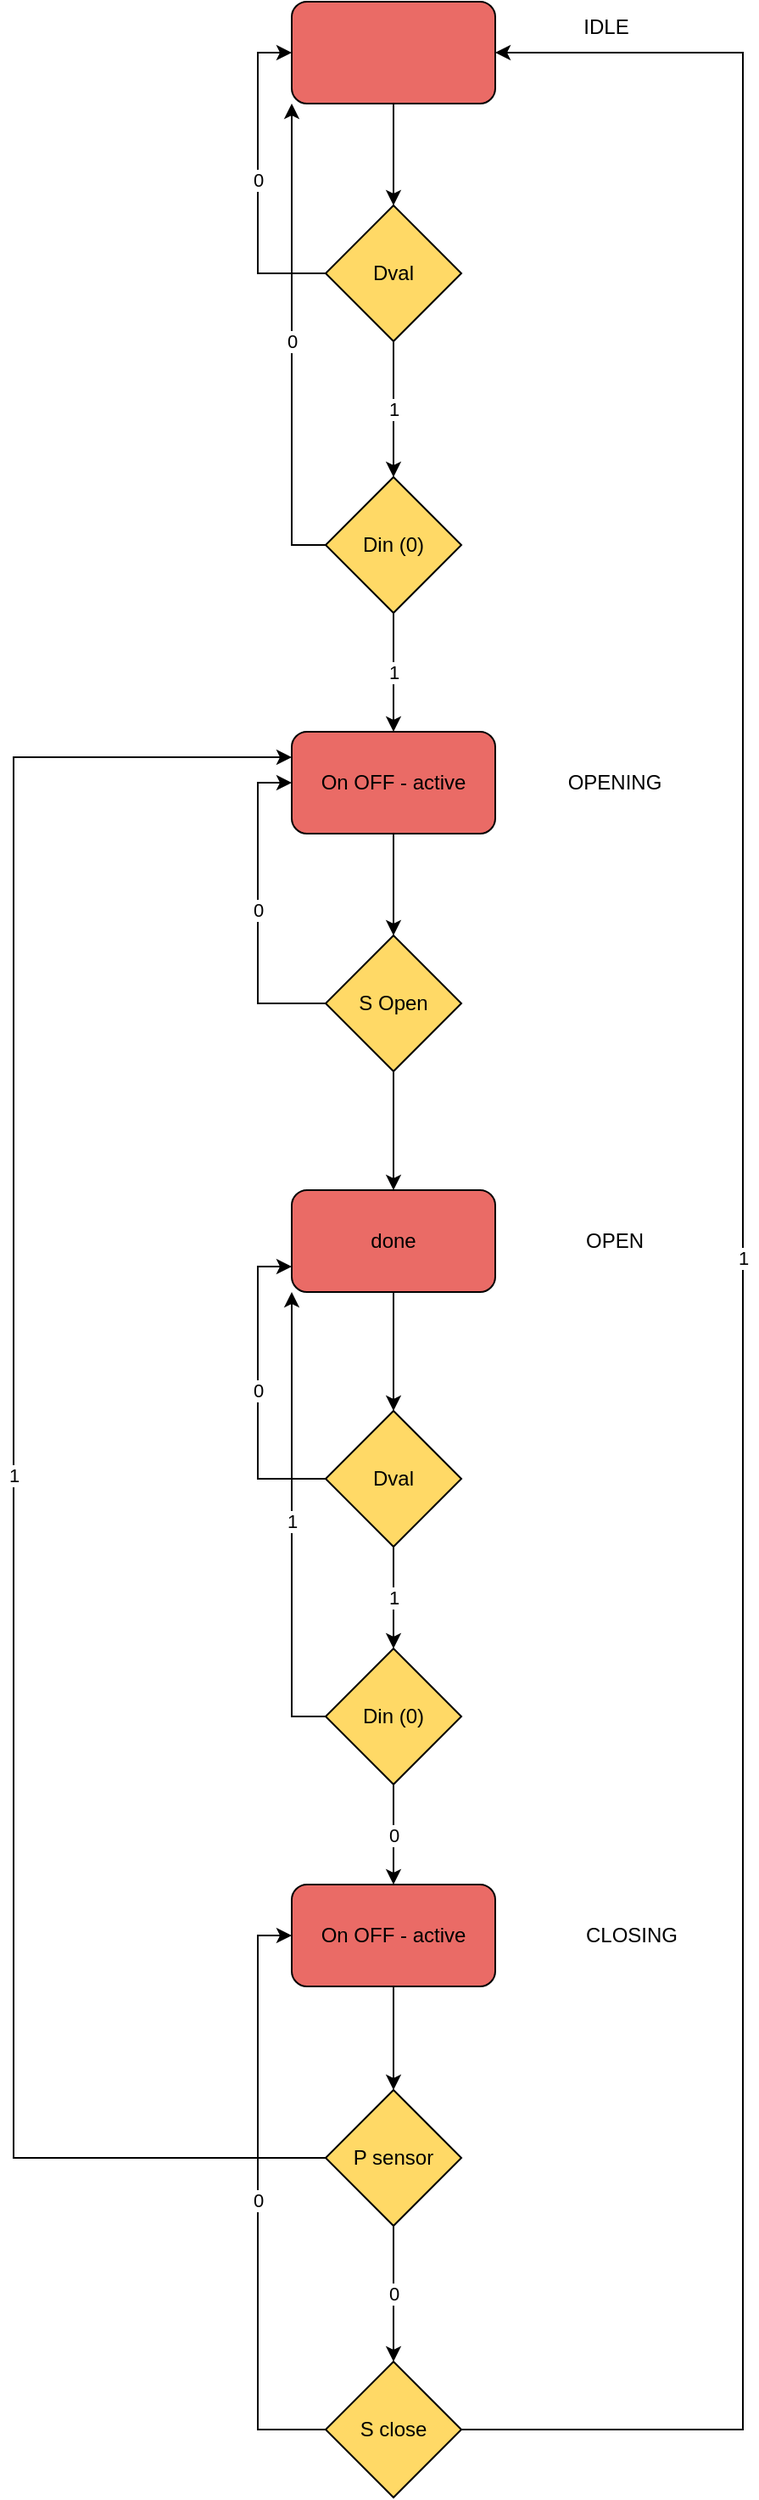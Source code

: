 <mxfile version="21.3.4" type="github">
  <diagram name="Sayfa -1" id="jf2uL1GrSD7yV3nb5oAy">
    <mxGraphModel dx="2580" dy="1082" grid="1" gridSize="10" guides="1" tooltips="1" connect="1" arrows="1" fold="1" page="1" pageScale="1" pageWidth="827" pageHeight="1169" math="0" shadow="0">
      <root>
        <mxCell id="0" />
        <mxCell id="1" parent="0" />
        <mxCell id="_p6X3O0XNBbTUfQg8x9l-3" style="edgeStyle=orthogonalEdgeStyle;rounded=0;orthogonalLoop=1;jettySize=auto;html=1;exitX=0.5;exitY=1;exitDx=0;exitDy=0;entryX=0.5;entryY=0;entryDx=0;entryDy=0;" parent="1" source="_p6X3O0XNBbTUfQg8x9l-1" target="_p6X3O0XNBbTUfQg8x9l-2" edge="1">
          <mxGeometry relative="1" as="geometry" />
        </mxCell>
        <mxCell id="_p6X3O0XNBbTUfQg8x9l-1" value="" style="rounded=1;whiteSpace=wrap;html=1;fillColor=#EA6B66;" parent="1" vertex="1">
          <mxGeometry x="294" width="120" height="60" as="geometry" />
        </mxCell>
        <mxCell id="_p6X3O0XNBbTUfQg8x9l-6" value="1" style="edgeStyle=orthogonalEdgeStyle;rounded=0;orthogonalLoop=1;jettySize=auto;html=1;" parent="1" source="_p6X3O0XNBbTUfQg8x9l-2" target="_p6X3O0XNBbTUfQg8x9l-5" edge="1">
          <mxGeometry relative="1" as="geometry" />
        </mxCell>
        <mxCell id="_p6X3O0XNBbTUfQg8x9l-8" value="0" style="edgeStyle=orthogonalEdgeStyle;rounded=0;orthogonalLoop=1;jettySize=auto;html=1;exitX=0;exitY=0.5;exitDx=0;exitDy=0;entryX=0;entryY=0.5;entryDx=0;entryDy=0;" parent="1" source="_p6X3O0XNBbTUfQg8x9l-2" target="_p6X3O0XNBbTUfQg8x9l-1" edge="1">
          <mxGeometry relative="1" as="geometry" />
        </mxCell>
        <mxCell id="_p6X3O0XNBbTUfQg8x9l-2" value="Dval" style="rhombus;whiteSpace=wrap;html=1;fillColor=#FFD966;" parent="1" vertex="1">
          <mxGeometry x="314" y="120" width="80" height="80" as="geometry" />
        </mxCell>
        <mxCell id="_p6X3O0XNBbTUfQg8x9l-9" value="0" style="edgeStyle=orthogonalEdgeStyle;rounded=0;orthogonalLoop=1;jettySize=auto;html=1;exitX=0;exitY=0.5;exitDx=0;exitDy=0;entryX=0;entryY=1;entryDx=0;entryDy=0;" parent="1" source="_p6X3O0XNBbTUfQg8x9l-5" target="_p6X3O0XNBbTUfQg8x9l-1" edge="1">
          <mxGeometry relative="1" as="geometry" />
        </mxCell>
        <mxCell id="_p6X3O0XNBbTUfQg8x9l-12" value="1" style="edgeStyle=orthogonalEdgeStyle;rounded=0;orthogonalLoop=1;jettySize=auto;html=1;" parent="1" source="_p6X3O0XNBbTUfQg8x9l-5" target="_p6X3O0XNBbTUfQg8x9l-11" edge="1">
          <mxGeometry relative="1" as="geometry" />
        </mxCell>
        <mxCell id="_p6X3O0XNBbTUfQg8x9l-5" value="Din (0)" style="rhombus;whiteSpace=wrap;html=1;fillColor=#FFD966;" parent="1" vertex="1">
          <mxGeometry x="314" y="280" width="80" height="80" as="geometry" />
        </mxCell>
        <mxCell id="_p6X3O0XNBbTUfQg8x9l-10" value="IDLE" style="text;html=1;align=center;verticalAlign=middle;resizable=0;points=[];autosize=1;strokeColor=none;fillColor=none;" parent="1" vertex="1">
          <mxGeometry x="454" width="50" height="30" as="geometry" />
        </mxCell>
        <mxCell id="_p6X3O0XNBbTUfQg8x9l-14" style="edgeStyle=orthogonalEdgeStyle;rounded=0;orthogonalLoop=1;jettySize=auto;html=1;exitX=0.5;exitY=1;exitDx=0;exitDy=0;entryX=0.5;entryY=0;entryDx=0;entryDy=0;" parent="1" source="_p6X3O0XNBbTUfQg8x9l-11" target="_p6X3O0XNBbTUfQg8x9l-13" edge="1">
          <mxGeometry relative="1" as="geometry" />
        </mxCell>
        <mxCell id="_p6X3O0XNBbTUfQg8x9l-11" value="On OFF - active&lt;br&gt;" style="rounded=1;whiteSpace=wrap;html=1;fillColor=#EA6B66;" parent="1" vertex="1">
          <mxGeometry x="294" y="430" width="120" height="60" as="geometry" />
        </mxCell>
        <mxCell id="_p6X3O0XNBbTUfQg8x9l-16" value="0" style="edgeStyle=orthogonalEdgeStyle;rounded=0;orthogonalLoop=1;jettySize=auto;html=1;exitX=0;exitY=0.5;exitDx=0;exitDy=0;entryX=0;entryY=0.5;entryDx=0;entryDy=0;" parent="1" source="_p6X3O0XNBbTUfQg8x9l-13" target="_p6X3O0XNBbTUfQg8x9l-11" edge="1">
          <mxGeometry relative="1" as="geometry" />
        </mxCell>
        <mxCell id="_p6X3O0XNBbTUfQg8x9l-18" style="edgeStyle=orthogonalEdgeStyle;rounded=0;orthogonalLoop=1;jettySize=auto;html=1;exitX=0.5;exitY=1;exitDx=0;exitDy=0;entryX=0.5;entryY=0;entryDx=0;entryDy=0;" parent="1" source="_p6X3O0XNBbTUfQg8x9l-13" target="_p6X3O0XNBbTUfQg8x9l-17" edge="1">
          <mxGeometry relative="1" as="geometry" />
        </mxCell>
        <mxCell id="_p6X3O0XNBbTUfQg8x9l-13" value="S Open" style="rhombus;whiteSpace=wrap;html=1;fillColor=#FFD966;" parent="1" vertex="1">
          <mxGeometry x="314" y="550" width="80" height="80" as="geometry" />
        </mxCell>
        <mxCell id="_p6X3O0XNBbTUfQg8x9l-15" value="OPENING" style="text;html=1;align=center;verticalAlign=middle;resizable=0;points=[];autosize=1;strokeColor=none;fillColor=none;" parent="1" vertex="1">
          <mxGeometry x="444" y="445" width="80" height="30" as="geometry" />
        </mxCell>
        <mxCell id="_p6X3O0XNBbTUfQg8x9l-21" style="edgeStyle=orthogonalEdgeStyle;rounded=0;orthogonalLoop=1;jettySize=auto;html=1;exitX=0.5;exitY=1;exitDx=0;exitDy=0;entryX=0.5;entryY=0;entryDx=0;entryDy=0;" parent="1" source="_p6X3O0XNBbTUfQg8x9l-17" target="_p6X3O0XNBbTUfQg8x9l-20" edge="1">
          <mxGeometry relative="1" as="geometry" />
        </mxCell>
        <mxCell id="_p6X3O0XNBbTUfQg8x9l-17" value="done" style="rounded=1;whiteSpace=wrap;html=1;fillColor=#EA6B66;" parent="1" vertex="1">
          <mxGeometry x="294" y="700" width="120" height="60" as="geometry" />
        </mxCell>
        <mxCell id="_p6X3O0XNBbTUfQg8x9l-19" value="OPEN" style="text;html=1;align=center;verticalAlign=middle;resizable=0;points=[];autosize=1;strokeColor=none;fillColor=none;" parent="1" vertex="1">
          <mxGeometry x="454" y="715" width="60" height="30" as="geometry" />
        </mxCell>
        <mxCell id="_p6X3O0XNBbTUfQg8x9l-22" value="0" style="edgeStyle=orthogonalEdgeStyle;rounded=0;orthogonalLoop=1;jettySize=auto;html=1;exitX=0;exitY=0.5;exitDx=0;exitDy=0;entryX=0;entryY=0.75;entryDx=0;entryDy=0;" parent="1" source="_p6X3O0XNBbTUfQg8x9l-20" target="_p6X3O0XNBbTUfQg8x9l-17" edge="1">
          <mxGeometry relative="1" as="geometry" />
        </mxCell>
        <mxCell id="_p6X3O0XNBbTUfQg8x9l-24" value="1" style="edgeStyle=orthogonalEdgeStyle;rounded=0;orthogonalLoop=1;jettySize=auto;html=1;" parent="1" source="_p6X3O0XNBbTUfQg8x9l-20" target="_p6X3O0XNBbTUfQg8x9l-23" edge="1">
          <mxGeometry relative="1" as="geometry" />
        </mxCell>
        <mxCell id="_p6X3O0XNBbTUfQg8x9l-20" value="Dval" style="rhombus;whiteSpace=wrap;html=1;fillColor=#FFD966;" parent="1" vertex="1">
          <mxGeometry x="314" y="830" width="80" height="80" as="geometry" />
        </mxCell>
        <mxCell id="_p6X3O0XNBbTUfQg8x9l-25" value="1" style="edgeStyle=orthogonalEdgeStyle;rounded=0;orthogonalLoop=1;jettySize=auto;html=1;exitX=0;exitY=0.5;exitDx=0;exitDy=0;entryX=0;entryY=1;entryDx=0;entryDy=0;" parent="1" source="_p6X3O0XNBbTUfQg8x9l-23" target="_p6X3O0XNBbTUfQg8x9l-17" edge="1">
          <mxGeometry relative="1" as="geometry" />
        </mxCell>
        <mxCell id="_p6X3O0XNBbTUfQg8x9l-27" value="0" style="edgeStyle=orthogonalEdgeStyle;rounded=0;orthogonalLoop=1;jettySize=auto;html=1;exitX=0.5;exitY=1;exitDx=0;exitDy=0;" parent="1" source="_p6X3O0XNBbTUfQg8x9l-23" target="_p6X3O0XNBbTUfQg8x9l-26" edge="1">
          <mxGeometry relative="1" as="geometry" />
        </mxCell>
        <mxCell id="_p6X3O0XNBbTUfQg8x9l-23" value="Din (0)" style="rhombus;whiteSpace=wrap;html=1;fillColor=#FFD966;" parent="1" vertex="1">
          <mxGeometry x="314" y="970" width="80" height="80" as="geometry" />
        </mxCell>
        <mxCell id="_p6X3O0XNBbTUfQg8x9l-30" style="edgeStyle=orthogonalEdgeStyle;rounded=0;orthogonalLoop=1;jettySize=auto;html=1;exitX=0.5;exitY=1;exitDx=0;exitDy=0;entryX=0.5;entryY=0;entryDx=0;entryDy=0;" parent="1" source="_p6X3O0XNBbTUfQg8x9l-26" target="_p6X3O0XNBbTUfQg8x9l-29" edge="1">
          <mxGeometry relative="1" as="geometry" />
        </mxCell>
        <mxCell id="_p6X3O0XNBbTUfQg8x9l-26" value="On OFF - active&lt;br&gt;" style="rounded=1;whiteSpace=wrap;html=1;fillColor=#EA6B66;" parent="1" vertex="1">
          <mxGeometry x="294" y="1109" width="120" height="60" as="geometry" />
        </mxCell>
        <mxCell id="_p6X3O0XNBbTUfQg8x9l-28" value="CLOSING" style="text;html=1;align=center;verticalAlign=middle;resizable=0;points=[];autosize=1;strokeColor=none;fillColor=none;" parent="1" vertex="1">
          <mxGeometry x="454" y="1124" width="80" height="30" as="geometry" />
        </mxCell>
        <mxCell id="_p6X3O0XNBbTUfQg8x9l-36" value="0" style="edgeStyle=orthogonalEdgeStyle;rounded=0;orthogonalLoop=1;jettySize=auto;html=1;" parent="1" source="_p6X3O0XNBbTUfQg8x9l-29" target="_p6X3O0XNBbTUfQg8x9l-35" edge="1">
          <mxGeometry relative="1" as="geometry" />
        </mxCell>
        <mxCell id="_p6X3O0XNBbTUfQg8x9l-29" value="P sensor" style="rhombus;whiteSpace=wrap;html=1;fillColor=#FFD966;" parent="1" vertex="1">
          <mxGeometry x="314" y="1230" width="80" height="80" as="geometry" />
        </mxCell>
        <mxCell id="_p6X3O0XNBbTUfQg8x9l-34" value="1" style="endArrow=classic;html=1;rounded=0;exitX=0;exitY=0.5;exitDx=0;exitDy=0;entryX=0;entryY=0.25;entryDx=0;entryDy=0;" parent="1" source="_p6X3O0XNBbTUfQg8x9l-29" target="_p6X3O0XNBbTUfQg8x9l-11" edge="1">
          <mxGeometry width="50" height="50" relative="1" as="geometry">
            <mxPoint x="240" y="1280" as="sourcePoint" />
            <mxPoint x="290" y="1230" as="targetPoint" />
            <Array as="points">
              <mxPoint x="130" y="1270" />
              <mxPoint x="130" y="445" />
            </Array>
          </mxGeometry>
        </mxCell>
        <mxCell id="_p6X3O0XNBbTUfQg8x9l-37" value="0" style="edgeStyle=orthogonalEdgeStyle;rounded=0;orthogonalLoop=1;jettySize=auto;html=1;exitX=0;exitY=0.5;exitDx=0;exitDy=0;entryX=0;entryY=0.5;entryDx=0;entryDy=0;" parent="1" source="_p6X3O0XNBbTUfQg8x9l-35" target="_p6X3O0XNBbTUfQg8x9l-26" edge="1">
          <mxGeometry relative="1" as="geometry" />
        </mxCell>
        <mxCell id="_p6X3O0XNBbTUfQg8x9l-35" value="S close" style="rhombus;whiteSpace=wrap;html=1;fillColor=#FFD966;" parent="1" vertex="1">
          <mxGeometry x="314" y="1390" width="80" height="80" as="geometry" />
        </mxCell>
        <mxCell id="_p6X3O0XNBbTUfQg8x9l-38" value="1" style="endArrow=classic;html=1;rounded=0;exitX=1;exitY=0.5;exitDx=0;exitDy=0;entryX=1;entryY=0.5;entryDx=0;entryDy=0;" parent="1" source="_p6X3O0XNBbTUfQg8x9l-35" target="_p6X3O0XNBbTUfQg8x9l-1" edge="1">
          <mxGeometry width="50" height="50" relative="1" as="geometry">
            <mxPoint x="390" y="1430" as="sourcePoint" />
            <mxPoint x="490" y="1260" as="targetPoint" />
            <Array as="points">
              <mxPoint x="560" y="1430" />
              <mxPoint x="560" y="30" />
            </Array>
          </mxGeometry>
        </mxCell>
      </root>
    </mxGraphModel>
  </diagram>
</mxfile>
